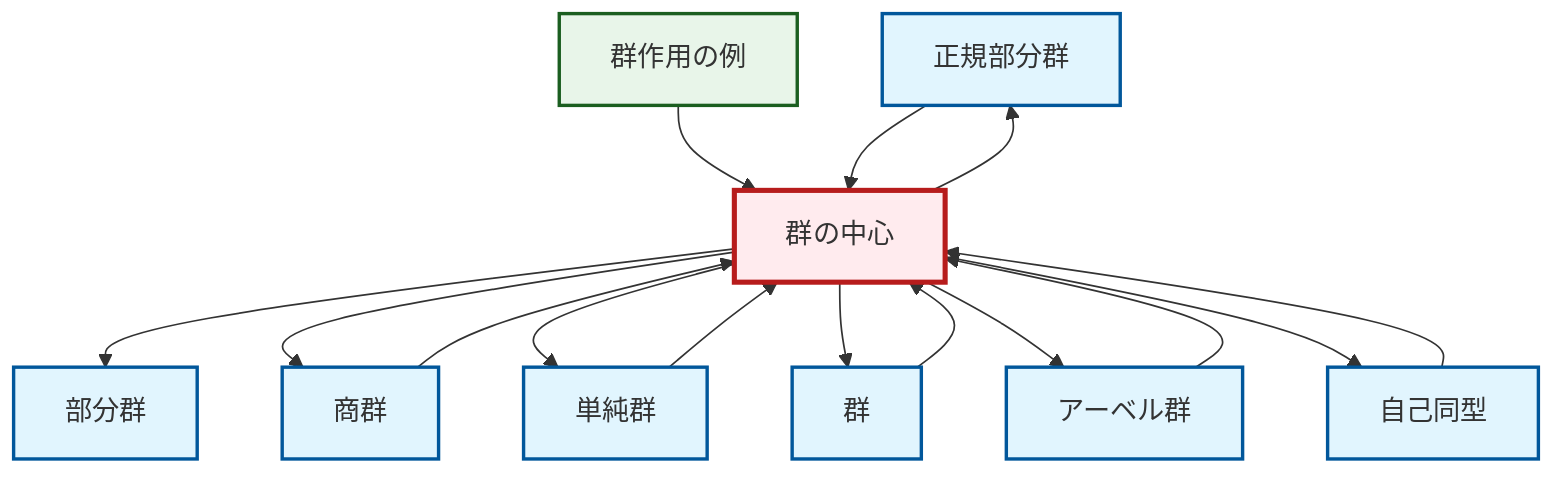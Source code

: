 graph TD
    classDef definition fill:#e1f5fe,stroke:#01579b,stroke-width:2px
    classDef theorem fill:#f3e5f5,stroke:#4a148c,stroke-width:2px
    classDef axiom fill:#fff3e0,stroke:#e65100,stroke-width:2px
    classDef example fill:#e8f5e9,stroke:#1b5e20,stroke-width:2px
    classDef current fill:#ffebee,stroke:#b71c1c,stroke-width:3px
    def-normal-subgroup["正規部分群"]:::definition
    def-subgroup["部分群"]:::definition
    def-center-of-group["群の中心"]:::definition
    ex-group-action-examples["群作用の例"]:::example
    def-automorphism["自己同型"]:::definition
    def-abelian-group["アーベル群"]:::definition
    def-simple-group["単純群"]:::definition
    def-group["群"]:::definition
    def-quotient-group["商群"]:::definition
    def-center-of-group --> def-subgroup
    def-quotient-group --> def-center-of-group
    def-simple-group --> def-center-of-group
    def-center-of-group --> def-quotient-group
    def-center-of-group --> def-normal-subgroup
    ex-group-action-examples --> def-center-of-group
    def-normal-subgroup --> def-center-of-group
    def-automorphism --> def-center-of-group
    def-group --> def-center-of-group
    def-center-of-group --> def-simple-group
    def-abelian-group --> def-center-of-group
    def-center-of-group --> def-group
    def-center-of-group --> def-abelian-group
    def-center-of-group --> def-automorphism
    class def-center-of-group current